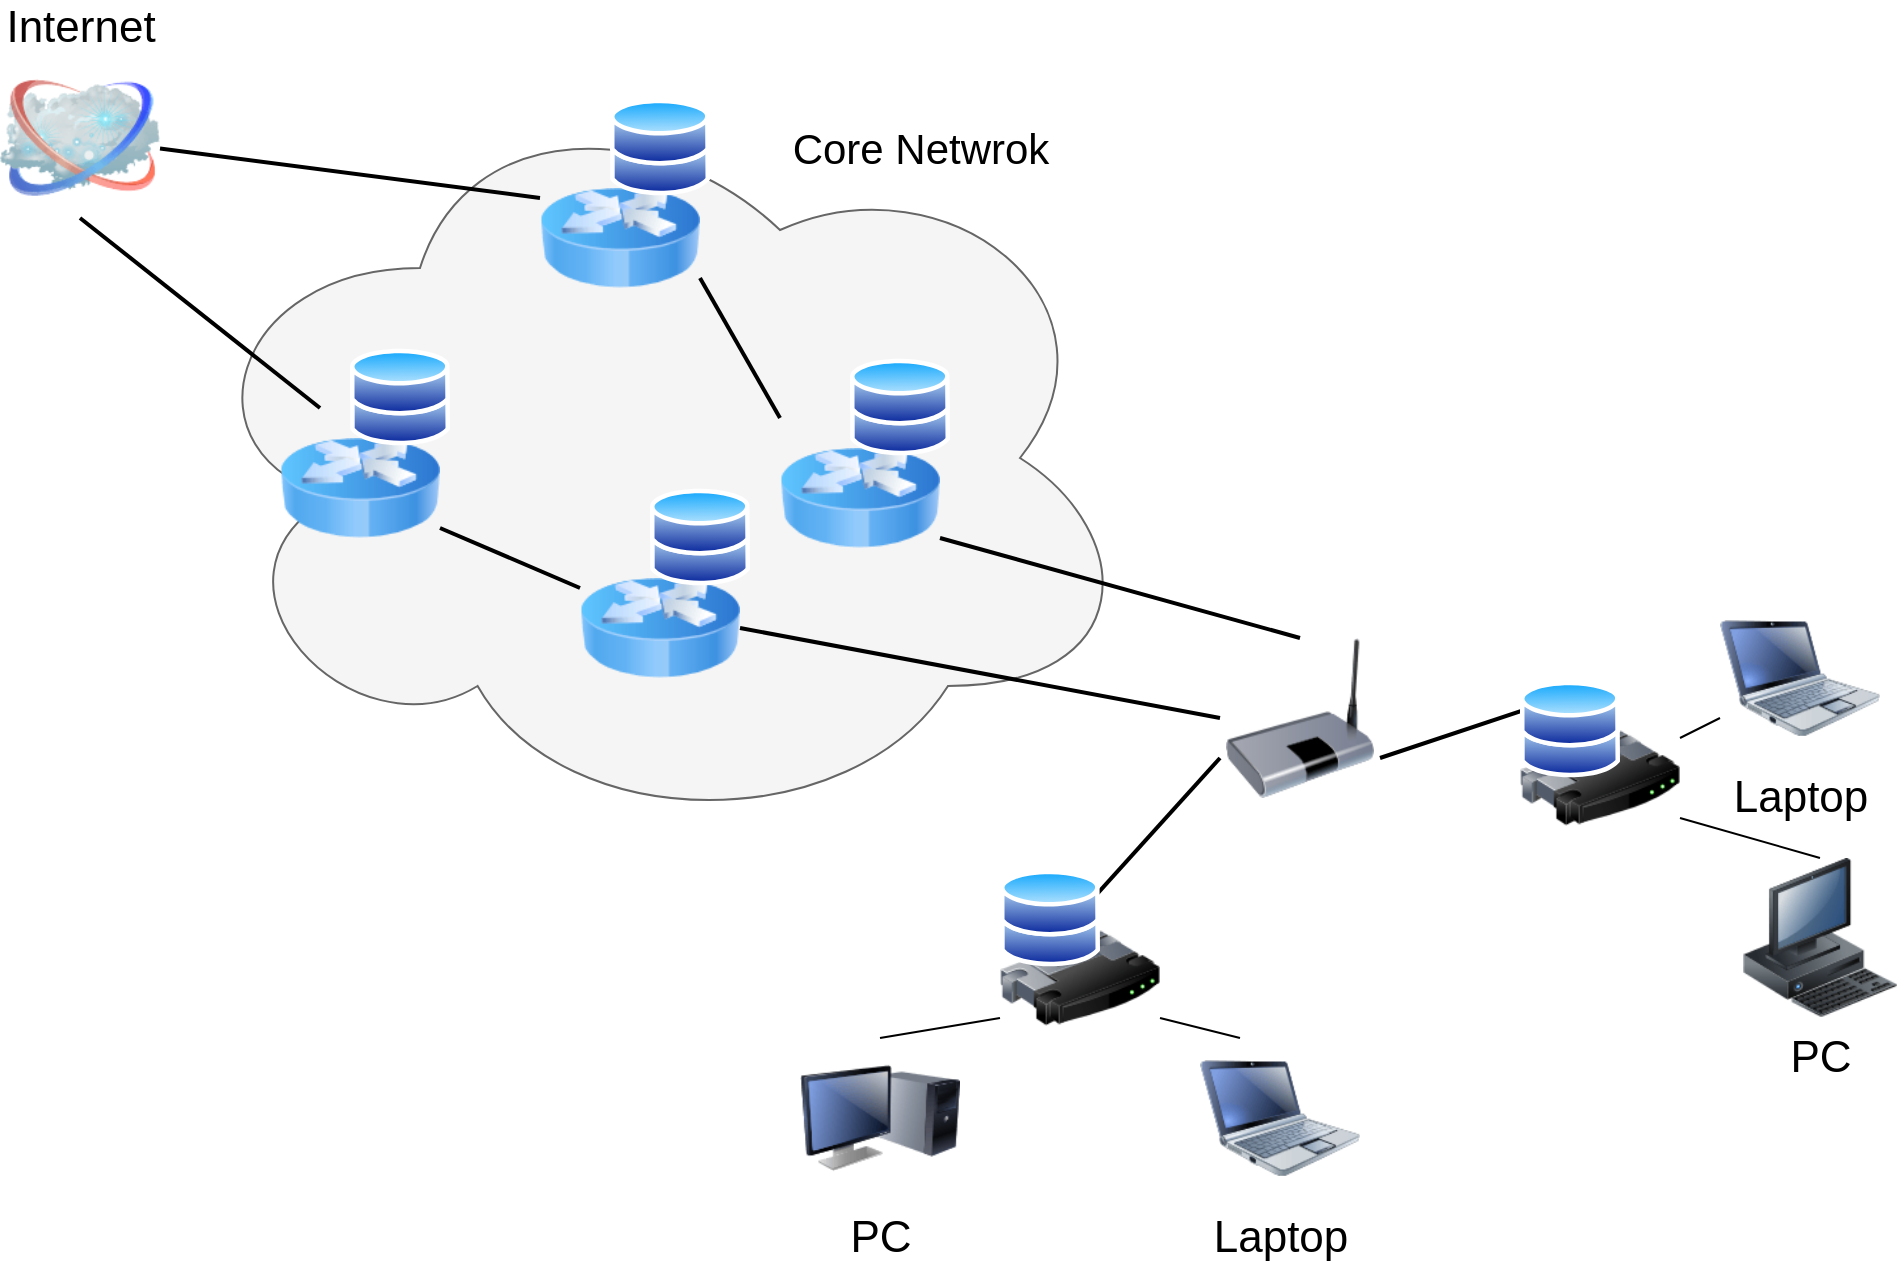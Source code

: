 <mxfile type="github" version="13.7.5">
  <diagram id="55a83fd1-7818-8e21-69c5-c3457e3827bb" name="Page-1">
    <mxGraphModel grid="1" shadow="0" math="0" background="#ffffff" pageHeight="850" pageWidth="1100" pageScale="1" page="1" fold="1" arrows="1" connect="1" tooltips="1" guides="1" gridSize="10" dy="1008" dx="1564">
      <root>
        <mxCell id="0" />
        <mxCell id="1" parent="0" />
        <mxCell id="69ecfefc5c41e42c-2" value="Internet" parent="1" style="image;html=1;labelBackgroundColor=#ffffff;image=img/lib/clip_art/networking/Cloud_128x128.png;rounded=1;shadow=0;comic=0;strokeWidth=2;fontSize=22;labelPosition=center;verticalLabelPosition=top;align=center;verticalAlign=bottom;" vertex="1">
          <mxGeometry as="geometry" height="80" width="80" y="70" x="50" />
        </mxCell>
        <mxCell id="69ecfefc5c41e42c-5" value="PC" parent="1" style="image;html=1;labelBackgroundColor=#ffffff;image=img/lib/clip_art/computers/Monitor_Tower_128x128.png;rounded=1;shadow=0;comic=0;strokeWidth=2;fontSize=22" vertex="1">
          <mxGeometry as="geometry" height="80" width="80" y="560" x="450" />
        </mxCell>
        <mxCell id="69ecfefc5c41e42c-7" value="PC" parent="1" style="image;html=1;labelBackgroundColor=#ffffff;image=img/lib/clip_art/computers/Workstation_128x128.png;rounded=1;shadow=0;comic=0;strokeWidth=2;fontSize=22" vertex="1">
          <mxGeometry as="geometry" height="80" width="80" y="470" x="920" />
        </mxCell>
        <mxCell id="69ecfefc5c41e42c-9" value="Laptop" parent="1" style="image;html=1;labelBackgroundColor=#ffffff;image=img/lib/clip_art/computers/Netbook_128x128.png;rounded=1;shadow=0;comic=0;strokeColor=#000000;strokeWidth=2;fillColor=#FFFFFF;fontSize=22;fontColor=#000000;" vertex="1">
          <mxGeometry as="geometry" height="80" width="80" y="340" x="910" />
        </mxCell>
        <mxCell id="69ecfefc5c41e42c-10" value="Laptop" parent="1" style="image;html=1;labelBackgroundColor=#ffffff;image=img/lib/clip_art/computers/Netbook_128x128.png;rounded=1;shadow=0;comic=0;strokeWidth=2;fontSize=22" vertex="1">
          <mxGeometry as="geometry" height="80" width="80" y="560" x="650" />
        </mxCell>
        <mxCell id="9GnME4C1s2TzjU616qHn-19" parent="1" edge="1" target="9GnME4C1s2TzjU616qHn-43" source="9GnME4C1s2TzjU616qHn-12" style="edgeStyle=none;rounded=0;html=1;labelBackgroundColor=none;endArrow=none;strokeWidth=2;fontFamily=Verdana;fontSize=22;exitX=0;exitY=0.75;exitDx=0;exitDy=0;entryX=1;entryY=0.25;entryDx=0;entryDy=0;">
          <mxGeometry as="geometry" relative="1">
            <mxPoint as="sourcePoint" y="560" x="440" />
            <mxPoint as="targetPoint" y="610" x="400" />
          </mxGeometry>
        </mxCell>
        <mxCell id="9GnME4C1s2TzjU616qHn-20" parent="1" edge="1" target="9GnME4C1s2TzjU616qHn-12" source="9GnME4C1s2TzjU616qHn-18" style="edgeStyle=none;rounded=0;html=1;labelBackgroundColor=none;endArrow=none;strokeWidth=2;fontFamily=Verdana;fontSize=22;entryX=1;entryY=0.75;entryDx=0;entryDy=0;exitX=0.25;exitY=0;exitDx=0;exitDy=0;">
          <mxGeometry as="geometry" relative="1">
            <mxPoint as="sourcePoint" y="510" x="460" />
            <mxPoint as="targetPoint" y="425" x="360" />
          </mxGeometry>
        </mxCell>
        <mxCell id="9GnME4C1s2TzjU616qHn-21" value="" parent="1" edge="1" target="9GnME4C1s2TzjU616qHn-17" source="69ecfefc5c41e42c-5" style="endArrow=none;html=1;exitX=0.5;exitY=0;exitDx=0;exitDy=0;entryX=0;entryY=0.75;entryDx=0;entryDy=0;">
          <mxGeometry as="geometry" relative="1" height="50" width="50">
            <mxPoint as="sourcePoint" y="450" x="790" />
            <mxPoint as="targetPoint" y="400" x="840" />
          </mxGeometry>
        </mxCell>
        <mxCell id="9GnME4C1s2TzjU616qHn-22" value="" parent="1" edge="1" target="69ecfefc5c41e42c-7" source="9GnME4C1s2TzjU616qHn-18" style="endArrow=none;html=1;entryX=0.5;entryY=0;entryDx=0;entryDy=0;exitX=1;exitY=0.75;exitDx=0;exitDy=0;">
          <mxGeometry as="geometry" relative="1" height="50" width="50">
            <mxPoint as="sourcePoint" y="450" x="790" />
            <mxPoint as="targetPoint" y="400" x="840" />
          </mxGeometry>
        </mxCell>
        <mxCell id="9GnME4C1s2TzjU616qHn-23" value="" parent="1" edge="1" target="69ecfefc5c41e42c-9" source="9GnME4C1s2TzjU616qHn-18" style="endArrow=none;html=1;exitX=1;exitY=0.25;exitDx=0;exitDy=0;">
          <mxGeometry as="geometry" relative="1" height="50" width="50">
            <mxPoint as="sourcePoint" y="450" x="790" />
            <mxPoint as="targetPoint" y="400" x="840" />
          </mxGeometry>
        </mxCell>
        <mxCell id="9GnME4C1s2TzjU616qHn-24" value="" parent="1" edge="1" target="9GnME4C1s2TzjU616qHn-17" source="69ecfefc5c41e42c-10" style="endArrow=none;html=1;exitX=0.25;exitY=0;exitDx=0;exitDy=0;entryX=1;entryY=0.75;entryDx=0;entryDy=0;">
          <mxGeometry as="geometry" relative="1" height="50" width="50">
            <mxPoint as="sourcePoint" y="450" x="790" />
            <mxPoint as="targetPoint" y="660" x="390" />
          </mxGeometry>
        </mxCell>
        <mxCell id="0Qj7OHaFkqUg9dYTeDnY-3" value="" parent="1" style="group" vertex="1" connectable="0">
          <mxGeometry as="geometry" height="390" width="480" y="80" x="140" />
        </mxCell>
        <mxCell id="9GnME4C1s2TzjU616qHn-9" value="" parent="0Qj7OHaFkqUg9dYTeDnY-3" style="ellipse;shape=cloud;whiteSpace=wrap;html=1;fillColor=#f5f5f5;strokeColor=#666666;fontColor=#333333;" vertex="1">
          <mxGeometry as="geometry" height="380" width="480" />
        </mxCell>
        <mxCell id="9GnME4C1s2TzjU616qHn-13" parent="0Qj7OHaFkqUg9dYTeDnY-3" edge="1" target="9GnME4C1s2TzjU616qHn-35" source="9GnME4C1s2TzjU616qHn-38" style="edgeStyle=none;rounded=0;html=1;labelBackgroundColor=none;endArrow=none;strokeWidth=2;fontFamily=Verdana;fontSize=22;exitX=0;exitY=0;exitDx=0;exitDy=0;entryX=1;entryY=0.75;entryDx=0;entryDy=0;">
          <mxGeometry as="geometry" relative="1">
            <mxPoint as="sourcePoint" y="170" x="330" />
            <mxPoint as="targetPoint" y="120" x="290" />
          </mxGeometry>
        </mxCell>
        <mxCell id="9GnME4C1s2TzjU616qHn-37" value="" parent="0Qj7OHaFkqUg9dYTeDnY-3" style="group" vertex="1" connectable="0">
          <mxGeometry as="geometry" height="110" width="85" y="140" x="300" />
        </mxCell>
        <mxCell id="9GnME4C1s2TzjU616qHn-38" value="" parent="9GnME4C1s2TzjU616qHn-37" style="image;html=1;image=img/lib/clip_art/networking/Router_Icon_128x128.png" vertex="1">
          <mxGeometry as="geometry" height="80" width="80" y="30" />
        </mxCell>
        <mxCell id="9GnME4C1s2TzjU616qHn-39" value="" parent="9GnME4C1s2TzjU616qHn-37" style="aspect=fixed;perimeter=ellipsePerimeter;html=1;align=center;shadow=0;dashed=0;spacingTop=3;image;image=img/lib/active_directory/databases.svg;" vertex="1">
          <mxGeometry as="geometry" height="49" width="50" x="35" />
        </mxCell>
        <mxCell id="9GnME4C1s2TzjU616qHn-40" value="" parent="0Qj7OHaFkqUg9dYTeDnY-3" style="group" vertex="1" connectable="0">
          <mxGeometry as="geometry" height="110" width="85" y="205" x="200" />
        </mxCell>
        <mxCell id="9GnME4C1s2TzjU616qHn-41" value="" parent="9GnME4C1s2TzjU616qHn-40" style="image;html=1;image=img/lib/clip_art/networking/Router_Icon_128x128.png" vertex="1">
          <mxGeometry as="geometry" height="80" width="80" y="30" />
        </mxCell>
        <mxCell id="9GnME4C1s2TzjU616qHn-42" value="" parent="9GnME4C1s2TzjU616qHn-40" style="aspect=fixed;perimeter=ellipsePerimeter;html=1;align=center;shadow=0;dashed=0;spacingTop=3;image;image=img/lib/active_directory/databases.svg;" vertex="1">
          <mxGeometry as="geometry" height="49" width="50" x="35" />
        </mxCell>
        <mxCell id="9GnME4C1s2TzjU616qHn-14" parent="0Qj7OHaFkqUg9dYTeDnY-3" edge="1" target="9GnME4C1s2TzjU616qHn-7" source="9GnME4C1s2TzjU616qHn-41" style="edgeStyle=none;rounded=0;html=1;labelBackgroundColor=none;endArrow=none;strokeWidth=2;fontFamily=Verdana;fontSize=22;exitX=0;exitY=0.25;exitDx=0;exitDy=0;entryX=1;entryY=0.75;entryDx=0;entryDy=0;">
          <mxGeometry as="geometry" relative="1">
            <mxPoint as="sourcePoint" y="235" x="230" />
            <mxPoint as="targetPoint" y="30.435" x="80" />
          </mxGeometry>
        </mxCell>
        <mxCell id="0Qj7OHaFkqUg9dYTeDnY-15" value="Core Netwrok" parent="0Qj7OHaFkqUg9dYTeDnY-3" style="text;html=1;align=center;verticalAlign=middle;resizable=0;points=[];autosize=1;fontSize=21;" vertex="1">
          <mxGeometry as="geometry" height="30" width="140" y="20" x="300" />
        </mxCell>
        <mxCell id="9GnME4C1s2TzjU616qHn-34" value="" parent="0Qj7OHaFkqUg9dYTeDnY-3" style="group" vertex="1" connectable="0">
          <mxGeometry as="geometry" height="110" width="85" y="10" x="180" />
        </mxCell>
        <mxCell id="9GnME4C1s2TzjU616qHn-35" value="" parent="9GnME4C1s2TzjU616qHn-34" style="image;html=1;image=img/lib/clip_art/networking/Router_Icon_128x128.png" vertex="1">
          <mxGeometry as="geometry" height="80" width="80" y="30" />
        </mxCell>
        <mxCell id="9GnME4C1s2TzjU616qHn-36" value="" parent="9GnME4C1s2TzjU616qHn-34" style="aspect=fixed;perimeter=ellipsePerimeter;html=1;align=center;shadow=0;dashed=0;spacingTop=3;image;image=img/lib/active_directory/databases.svg;" vertex="1">
          <mxGeometry as="geometry" height="49" width="50" x="35" />
        </mxCell>
        <mxCell id="9GnME4C1s2TzjU616qHn-27" value="" parent="0Qj7OHaFkqUg9dYTeDnY-3" style="group" vertex="1" connectable="0">
          <mxGeometry as="geometry" height="110" width="85" y="135" x="50" />
        </mxCell>
        <mxCell id="9GnME4C1s2TzjU616qHn-7" value="" parent="9GnME4C1s2TzjU616qHn-27" style="image;html=1;image=img/lib/clip_art/networking/Router_Icon_128x128.png" vertex="1">
          <mxGeometry as="geometry" height="80" width="80" y="30" />
        </mxCell>
        <mxCell id="9GnME4C1s2TzjU616qHn-26" value="" parent="9GnME4C1s2TzjU616qHn-27" style="aspect=fixed;perimeter=ellipsePerimeter;html=1;align=center;shadow=0;dashed=0;spacingTop=3;image;image=img/lib/active_directory/databases.svg;" vertex="1">
          <mxGeometry as="geometry" height="49" width="50" x="35" />
        </mxCell>
        <mxCell id="9GnME4C1s2TzjU616qHn-8" parent="1" edge="1" target="69ecfefc5c41e42c-2" source="9GnME4C1s2TzjU616qHn-7" style="edgeStyle=none;rounded=0;html=1;labelBackgroundColor=none;endArrow=none;strokeWidth=2;fontFamily=Verdana;fontSize=22;exitX=0.25;exitY=0;exitDx=0;exitDy=0;entryX=0.5;entryY=1;entryDx=0;entryDy=0;">
          <mxGeometry as="geometry" relative="1">
            <mxPoint as="sourcePoint" y="70" x="260" />
            <mxPoint as="targetPoint" y="20.435" x="70" />
          </mxGeometry>
        </mxCell>
        <mxCell id="0Qj7OHaFkqUg9dYTeDnY-5" value="" parent="1" style="group" vertex="1" connectable="0">
          <mxGeometry as="geometry" height="89" width="80" y="381" x="810" />
        </mxCell>
        <mxCell id="9GnME4C1s2TzjU616qHn-18" value="" parent="0Qj7OHaFkqUg9dYTeDnY-5" style="image;html=1;image=img/lib/clip_art/networking/Router_128x128.png" vertex="1">
          <mxGeometry as="geometry" height="80" width="80" y="9" />
        </mxCell>
        <mxCell id="9GnME4C1s2TzjU616qHn-44" value="" parent="0Qj7OHaFkqUg9dYTeDnY-5" style="aspect=fixed;perimeter=ellipsePerimeter;html=1;align=center;shadow=0;dashed=0;spacingTop=3;image;image=img/lib/active_directory/databases.svg;" vertex="1">
          <mxGeometry as="geometry" height="49" width="50" />
        </mxCell>
        <mxCell id="0Qj7OHaFkqUg9dYTeDnY-6" value="" parent="1" style="group" vertex="1" connectable="0">
          <mxGeometry as="geometry" height="94.5" width="80" y="475.5" x="550" />
        </mxCell>
        <mxCell id="9GnME4C1s2TzjU616qHn-17" value="" parent="0Qj7OHaFkqUg9dYTeDnY-6" style="image;html=1;image=img/lib/clip_art/networking/Router_128x128.png" vertex="1">
          <mxGeometry as="geometry" height="80" width="80" y="14.5" />
        </mxCell>
        <mxCell id="9GnME4C1s2TzjU616qHn-43" value="" parent="0Qj7OHaFkqUg9dYTeDnY-6" style="aspect=fixed;perimeter=ellipsePerimeter;html=1;align=center;shadow=0;dashed=0;spacingTop=3;image;image=img/lib/active_directory/databases.svg;" vertex="1">
          <mxGeometry as="geometry" height="49" width="50" />
        </mxCell>
        <mxCell id="9GnME4C1s2TzjU616qHn-12" value="" parent="1" style="image;html=1;image=img/lib/clip_art/networking/Bridge_128x128.png" vertex="1">
          <mxGeometry as="geometry" height="80" width="80" y="360" x="660" />
        </mxCell>
        <mxCell id="9GnME4C1s2TzjU616qHn-15" parent="1" edge="1" target="9GnME4C1s2TzjU616qHn-12" source="9GnME4C1s2TzjU616qHn-38" style="edgeStyle=none;rounded=0;html=1;labelBackgroundColor=none;endArrow=none;strokeWidth=2;fontFamily=Verdana;fontSize=22;exitX=1;exitY=0.75;exitDx=0;exitDy=0;entryX=0.5;entryY=0;entryDx=0;entryDy=0;">
          <mxGeometry as="geometry" relative="1">
            <mxPoint as="sourcePoint" y="210" x="360" />
            <mxPoint as="targetPoint" y="0.435" x="100" />
          </mxGeometry>
        </mxCell>
        <mxCell id="9GnME4C1s2TzjU616qHn-16" parent="1" edge="1" target="9GnME4C1s2TzjU616qHn-41" source="9GnME4C1s2TzjU616qHn-12" style="edgeStyle=none;rounded=0;html=1;labelBackgroundColor=none;endArrow=none;strokeWidth=2;fontFamily=Verdana;fontSize=22;entryX=1;entryY=0.5;entryDx=0;entryDy=0;exitX=0;exitY=0.5;exitDx=0;exitDy=0;">
          <mxGeometry as="geometry" relative="1">
            <mxPoint as="sourcePoint" y="320" x="390" />
            <mxPoint as="targetPoint" y="255" x="280" />
          </mxGeometry>
        </mxCell>
        <mxCell id="69ecfefc5c41e42c-19" parent="1" edge="1" target="69ecfefc5c41e42c-2" source="9GnME4C1s2TzjU616qHn-35" style="edgeStyle=none;rounded=0;html=1;labelBackgroundColor=none;endArrow=none;strokeWidth=2;fontFamily=Verdana;fontSize=22;exitX=0;exitY=0.25;exitDx=0;exitDy=0;">
          <mxGeometry as="geometry" relative="1">
            <mxPoint as="sourcePoint" y="160" x="450" />
          </mxGeometry>
        </mxCell>
      </root>
    </mxGraphModel>
  </diagram>
</mxfile>
